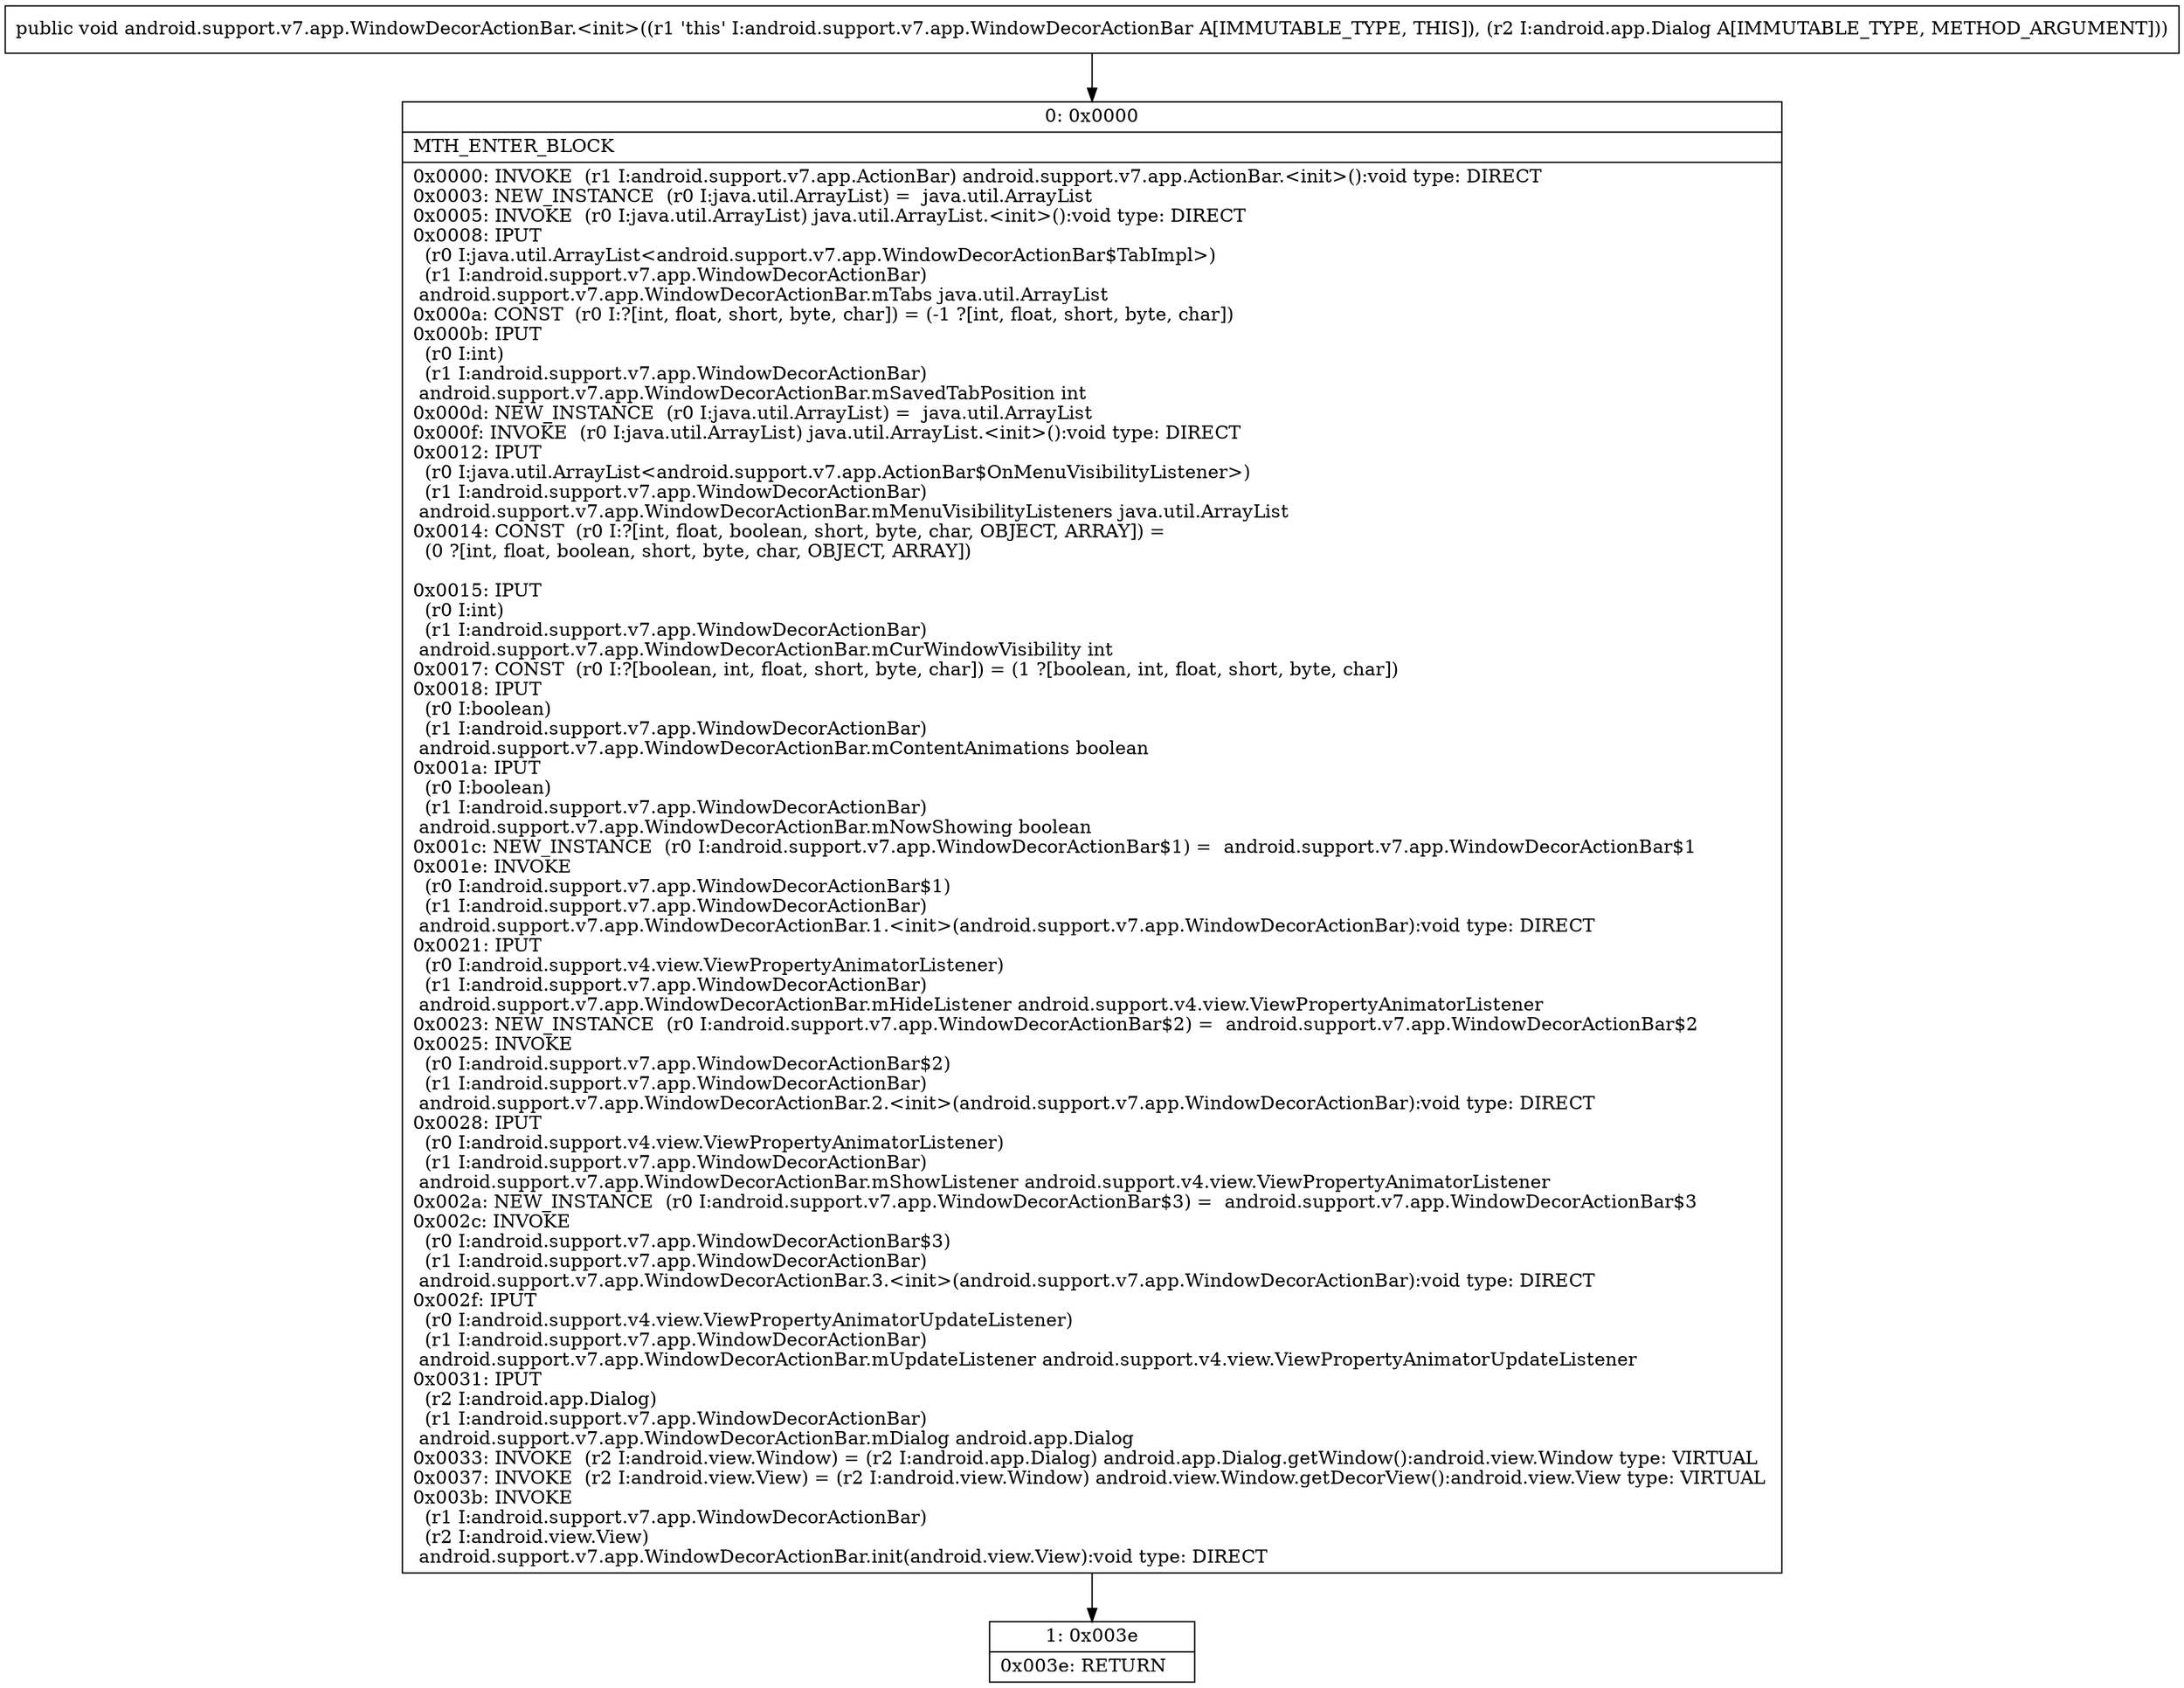digraph "CFG forandroid.support.v7.app.WindowDecorActionBar.\<init\>(Landroid\/app\/Dialog;)V" {
Node_0 [shape=record,label="{0\:\ 0x0000|MTH_ENTER_BLOCK\l|0x0000: INVOKE  (r1 I:android.support.v7.app.ActionBar) android.support.v7.app.ActionBar.\<init\>():void type: DIRECT \l0x0003: NEW_INSTANCE  (r0 I:java.util.ArrayList) =  java.util.ArrayList \l0x0005: INVOKE  (r0 I:java.util.ArrayList) java.util.ArrayList.\<init\>():void type: DIRECT \l0x0008: IPUT  \l  (r0 I:java.util.ArrayList\<android.support.v7.app.WindowDecorActionBar$TabImpl\>)\l  (r1 I:android.support.v7.app.WindowDecorActionBar)\l android.support.v7.app.WindowDecorActionBar.mTabs java.util.ArrayList \l0x000a: CONST  (r0 I:?[int, float, short, byte, char]) = (\-1 ?[int, float, short, byte, char]) \l0x000b: IPUT  \l  (r0 I:int)\l  (r1 I:android.support.v7.app.WindowDecorActionBar)\l android.support.v7.app.WindowDecorActionBar.mSavedTabPosition int \l0x000d: NEW_INSTANCE  (r0 I:java.util.ArrayList) =  java.util.ArrayList \l0x000f: INVOKE  (r0 I:java.util.ArrayList) java.util.ArrayList.\<init\>():void type: DIRECT \l0x0012: IPUT  \l  (r0 I:java.util.ArrayList\<android.support.v7.app.ActionBar$OnMenuVisibilityListener\>)\l  (r1 I:android.support.v7.app.WindowDecorActionBar)\l android.support.v7.app.WindowDecorActionBar.mMenuVisibilityListeners java.util.ArrayList \l0x0014: CONST  (r0 I:?[int, float, boolean, short, byte, char, OBJECT, ARRAY]) = \l  (0 ?[int, float, boolean, short, byte, char, OBJECT, ARRAY])\l \l0x0015: IPUT  \l  (r0 I:int)\l  (r1 I:android.support.v7.app.WindowDecorActionBar)\l android.support.v7.app.WindowDecorActionBar.mCurWindowVisibility int \l0x0017: CONST  (r0 I:?[boolean, int, float, short, byte, char]) = (1 ?[boolean, int, float, short, byte, char]) \l0x0018: IPUT  \l  (r0 I:boolean)\l  (r1 I:android.support.v7.app.WindowDecorActionBar)\l android.support.v7.app.WindowDecorActionBar.mContentAnimations boolean \l0x001a: IPUT  \l  (r0 I:boolean)\l  (r1 I:android.support.v7.app.WindowDecorActionBar)\l android.support.v7.app.WindowDecorActionBar.mNowShowing boolean \l0x001c: NEW_INSTANCE  (r0 I:android.support.v7.app.WindowDecorActionBar$1) =  android.support.v7.app.WindowDecorActionBar$1 \l0x001e: INVOKE  \l  (r0 I:android.support.v7.app.WindowDecorActionBar$1)\l  (r1 I:android.support.v7.app.WindowDecorActionBar)\l android.support.v7.app.WindowDecorActionBar.1.\<init\>(android.support.v7.app.WindowDecorActionBar):void type: DIRECT \l0x0021: IPUT  \l  (r0 I:android.support.v4.view.ViewPropertyAnimatorListener)\l  (r1 I:android.support.v7.app.WindowDecorActionBar)\l android.support.v7.app.WindowDecorActionBar.mHideListener android.support.v4.view.ViewPropertyAnimatorListener \l0x0023: NEW_INSTANCE  (r0 I:android.support.v7.app.WindowDecorActionBar$2) =  android.support.v7.app.WindowDecorActionBar$2 \l0x0025: INVOKE  \l  (r0 I:android.support.v7.app.WindowDecorActionBar$2)\l  (r1 I:android.support.v7.app.WindowDecorActionBar)\l android.support.v7.app.WindowDecorActionBar.2.\<init\>(android.support.v7.app.WindowDecorActionBar):void type: DIRECT \l0x0028: IPUT  \l  (r0 I:android.support.v4.view.ViewPropertyAnimatorListener)\l  (r1 I:android.support.v7.app.WindowDecorActionBar)\l android.support.v7.app.WindowDecorActionBar.mShowListener android.support.v4.view.ViewPropertyAnimatorListener \l0x002a: NEW_INSTANCE  (r0 I:android.support.v7.app.WindowDecorActionBar$3) =  android.support.v7.app.WindowDecorActionBar$3 \l0x002c: INVOKE  \l  (r0 I:android.support.v7.app.WindowDecorActionBar$3)\l  (r1 I:android.support.v7.app.WindowDecorActionBar)\l android.support.v7.app.WindowDecorActionBar.3.\<init\>(android.support.v7.app.WindowDecorActionBar):void type: DIRECT \l0x002f: IPUT  \l  (r0 I:android.support.v4.view.ViewPropertyAnimatorUpdateListener)\l  (r1 I:android.support.v7.app.WindowDecorActionBar)\l android.support.v7.app.WindowDecorActionBar.mUpdateListener android.support.v4.view.ViewPropertyAnimatorUpdateListener \l0x0031: IPUT  \l  (r2 I:android.app.Dialog)\l  (r1 I:android.support.v7.app.WindowDecorActionBar)\l android.support.v7.app.WindowDecorActionBar.mDialog android.app.Dialog \l0x0033: INVOKE  (r2 I:android.view.Window) = (r2 I:android.app.Dialog) android.app.Dialog.getWindow():android.view.Window type: VIRTUAL \l0x0037: INVOKE  (r2 I:android.view.View) = (r2 I:android.view.Window) android.view.Window.getDecorView():android.view.View type: VIRTUAL \l0x003b: INVOKE  \l  (r1 I:android.support.v7.app.WindowDecorActionBar)\l  (r2 I:android.view.View)\l android.support.v7.app.WindowDecorActionBar.init(android.view.View):void type: DIRECT \l}"];
Node_1 [shape=record,label="{1\:\ 0x003e|0x003e: RETURN   \l}"];
MethodNode[shape=record,label="{public void android.support.v7.app.WindowDecorActionBar.\<init\>((r1 'this' I:android.support.v7.app.WindowDecorActionBar A[IMMUTABLE_TYPE, THIS]), (r2 I:android.app.Dialog A[IMMUTABLE_TYPE, METHOD_ARGUMENT])) }"];
MethodNode -> Node_0;
Node_0 -> Node_1;
}

